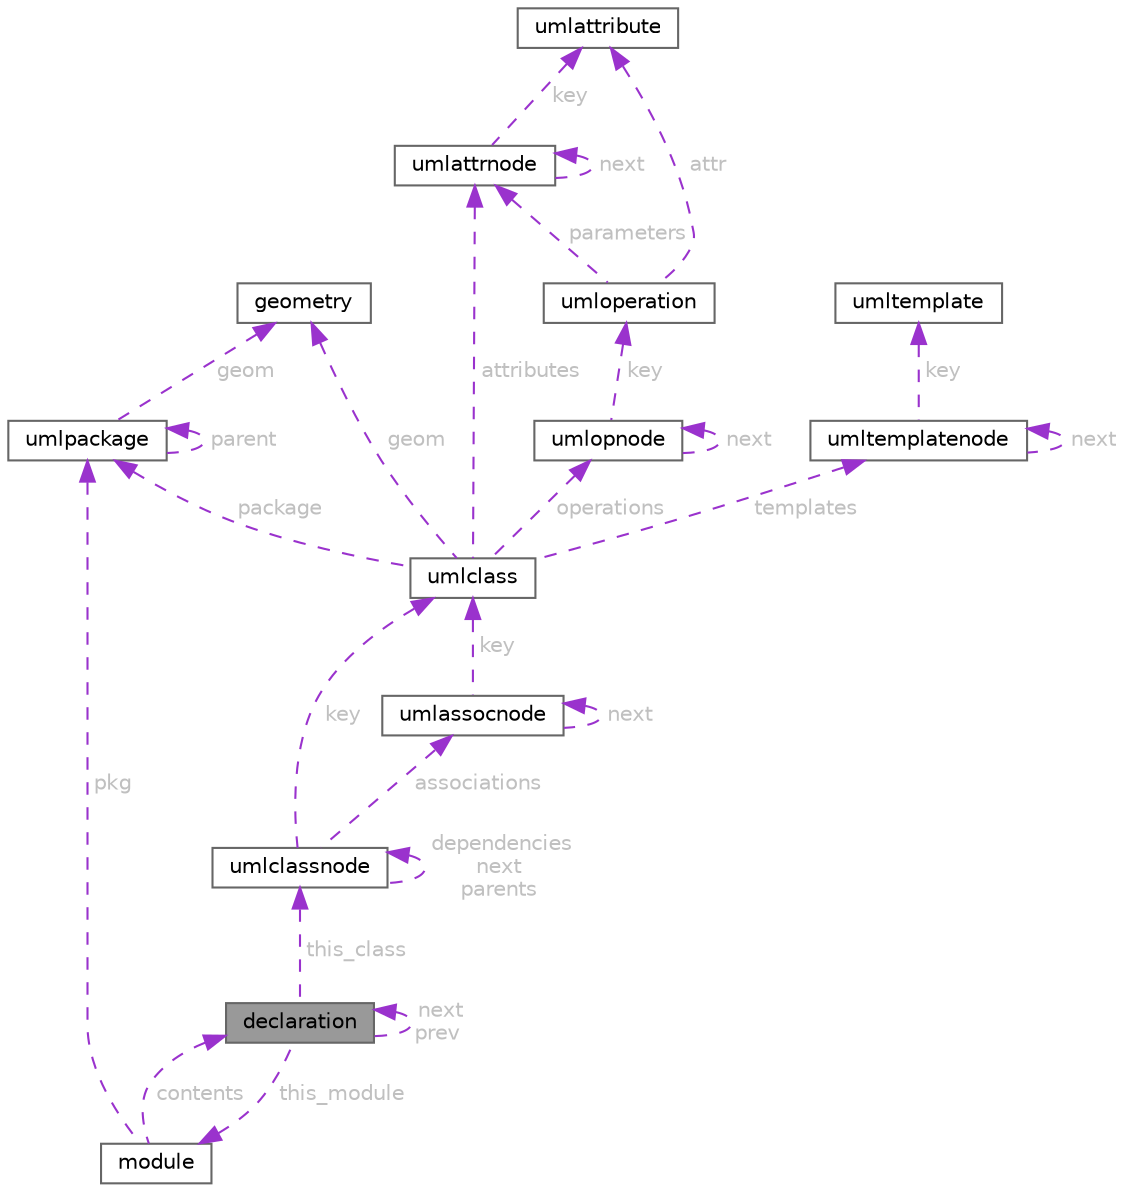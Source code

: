 digraph "declaration"
{
 // LATEX_PDF_SIZE
  bgcolor="transparent";
  edge [fontname=Helvetica,fontsize=10,labelfontname=Helvetica,labelfontsize=10];
  node [fontname=Helvetica,fontsize=10,shape=box,height=0.2,width=0.4];
  Node1 [label="declaration",height=0.2,width=0.4,color="gray40", fillcolor="grey60", style="filled", fontcolor="black",tooltip=" "];
  Node2 -> Node1 [dir="back",color="darkorchid3",style="dashed",label=" this_module",fontcolor="grey" ];
  Node2 [label="module",height=0.2,width=0.4,color="gray40", fillcolor="white", style="filled",URL="$structmodule.html",tooltip=" "];
  Node3 -> Node2 [dir="back",color="darkorchid3",style="dashed",label=" pkg",fontcolor="grey" ];
  Node3 [label="umlpackage",height=0.2,width=0.4,color="gray40", fillcolor="white", style="filled",URL="$structumlpackage.html",tooltip=" "];
  Node4 -> Node3 [dir="back",color="darkorchid3",style="dashed",label=" geom",fontcolor="grey" ];
  Node4 [label="geometry",height=0.2,width=0.4,color="gray40", fillcolor="white", style="filled",URL="$structgeometry.html",tooltip=" "];
  Node3 -> Node3 [dir="back",color="darkorchid3",style="dashed",label=" parent",fontcolor="grey" ];
  Node1 -> Node2 [dir="back",color="darkorchid3",style="dashed",label=" contents",fontcolor="grey" ];
  Node5 -> Node1 [dir="back",color="darkorchid3",style="dashed",label=" this_class",fontcolor="grey" ];
  Node5 [label="umlclassnode",height=0.2,width=0.4,color="gray40", fillcolor="white", style="filled",URL="$structumlclassnode.html",tooltip=" "];
  Node6 -> Node5 [dir="back",color="darkorchid3",style="dashed",label=" key",fontcolor="grey" ];
  Node6 [label="umlclass",height=0.2,width=0.4,color="gray40", fillcolor="white", style="filled",URL="$structumlclass.html",tooltip=" "];
  Node7 -> Node6 [dir="back",color="darkorchid3",style="dashed",label=" attributes",fontcolor="grey" ];
  Node7 [label="umlattrnode",height=0.2,width=0.4,color="gray40", fillcolor="white", style="filled",URL="$structumlattrnode.html",tooltip=" "];
  Node8 -> Node7 [dir="back",color="darkorchid3",style="dashed",label=" key",fontcolor="grey" ];
  Node8 [label="umlattribute",height=0.2,width=0.4,color="gray40", fillcolor="white", style="filled",URL="$structumlattribute.html",tooltip=" "];
  Node7 -> Node7 [dir="back",color="darkorchid3",style="dashed",label=" next",fontcolor="grey" ];
  Node9 -> Node6 [dir="back",color="darkorchid3",style="dashed",label=" operations",fontcolor="grey" ];
  Node9 [label="umlopnode",height=0.2,width=0.4,color="gray40", fillcolor="white", style="filled",URL="$structumlopnode.html",tooltip=" "];
  Node10 -> Node9 [dir="back",color="darkorchid3",style="dashed",label=" key",fontcolor="grey" ];
  Node10 [label="umloperation",height=0.2,width=0.4,color="gray40", fillcolor="white", style="filled",URL="$structumloperation.html",tooltip=" "];
  Node8 -> Node10 [dir="back",color="darkorchid3",style="dashed",label=" attr",fontcolor="grey" ];
  Node7 -> Node10 [dir="back",color="darkorchid3",style="dashed",label=" parameters",fontcolor="grey" ];
  Node9 -> Node9 [dir="back",color="darkorchid3",style="dashed",label=" next",fontcolor="grey" ];
  Node11 -> Node6 [dir="back",color="darkorchid3",style="dashed",label=" templates",fontcolor="grey" ];
  Node11 [label="umltemplatenode",height=0.2,width=0.4,color="gray40", fillcolor="white", style="filled",URL="$structumltemplatenode.html",tooltip=" "];
  Node12 -> Node11 [dir="back",color="darkorchid3",style="dashed",label=" key",fontcolor="grey" ];
  Node12 [label="umltemplate",height=0.2,width=0.4,color="gray40", fillcolor="white", style="filled",URL="$structumltemplate.html",tooltip=" "];
  Node11 -> Node11 [dir="back",color="darkorchid3",style="dashed",label=" next",fontcolor="grey" ];
  Node3 -> Node6 [dir="back",color="darkorchid3",style="dashed",label=" package",fontcolor="grey" ];
  Node4 -> Node6 [dir="back",color="darkorchid3",style="dashed",label=" geom",fontcolor="grey" ];
  Node5 -> Node5 [dir="back",color="darkorchid3",style="dashed",label=" dependencies\nnext\nparents",fontcolor="grey" ];
  Node13 -> Node5 [dir="back",color="darkorchid3",style="dashed",label=" associations",fontcolor="grey" ];
  Node13 [label="umlassocnode",height=0.2,width=0.4,color="gray40", fillcolor="white", style="filled",URL="$structumlassocnode.html",tooltip=" "];
  Node6 -> Node13 [dir="back",color="darkorchid3",style="dashed",label=" key",fontcolor="grey" ];
  Node13 -> Node13 [dir="back",color="darkorchid3",style="dashed",label=" next",fontcolor="grey" ];
  Node1 -> Node1 [dir="back",color="darkorchid3",style="dashed",label=" next\nprev",fontcolor="grey" ];
}

